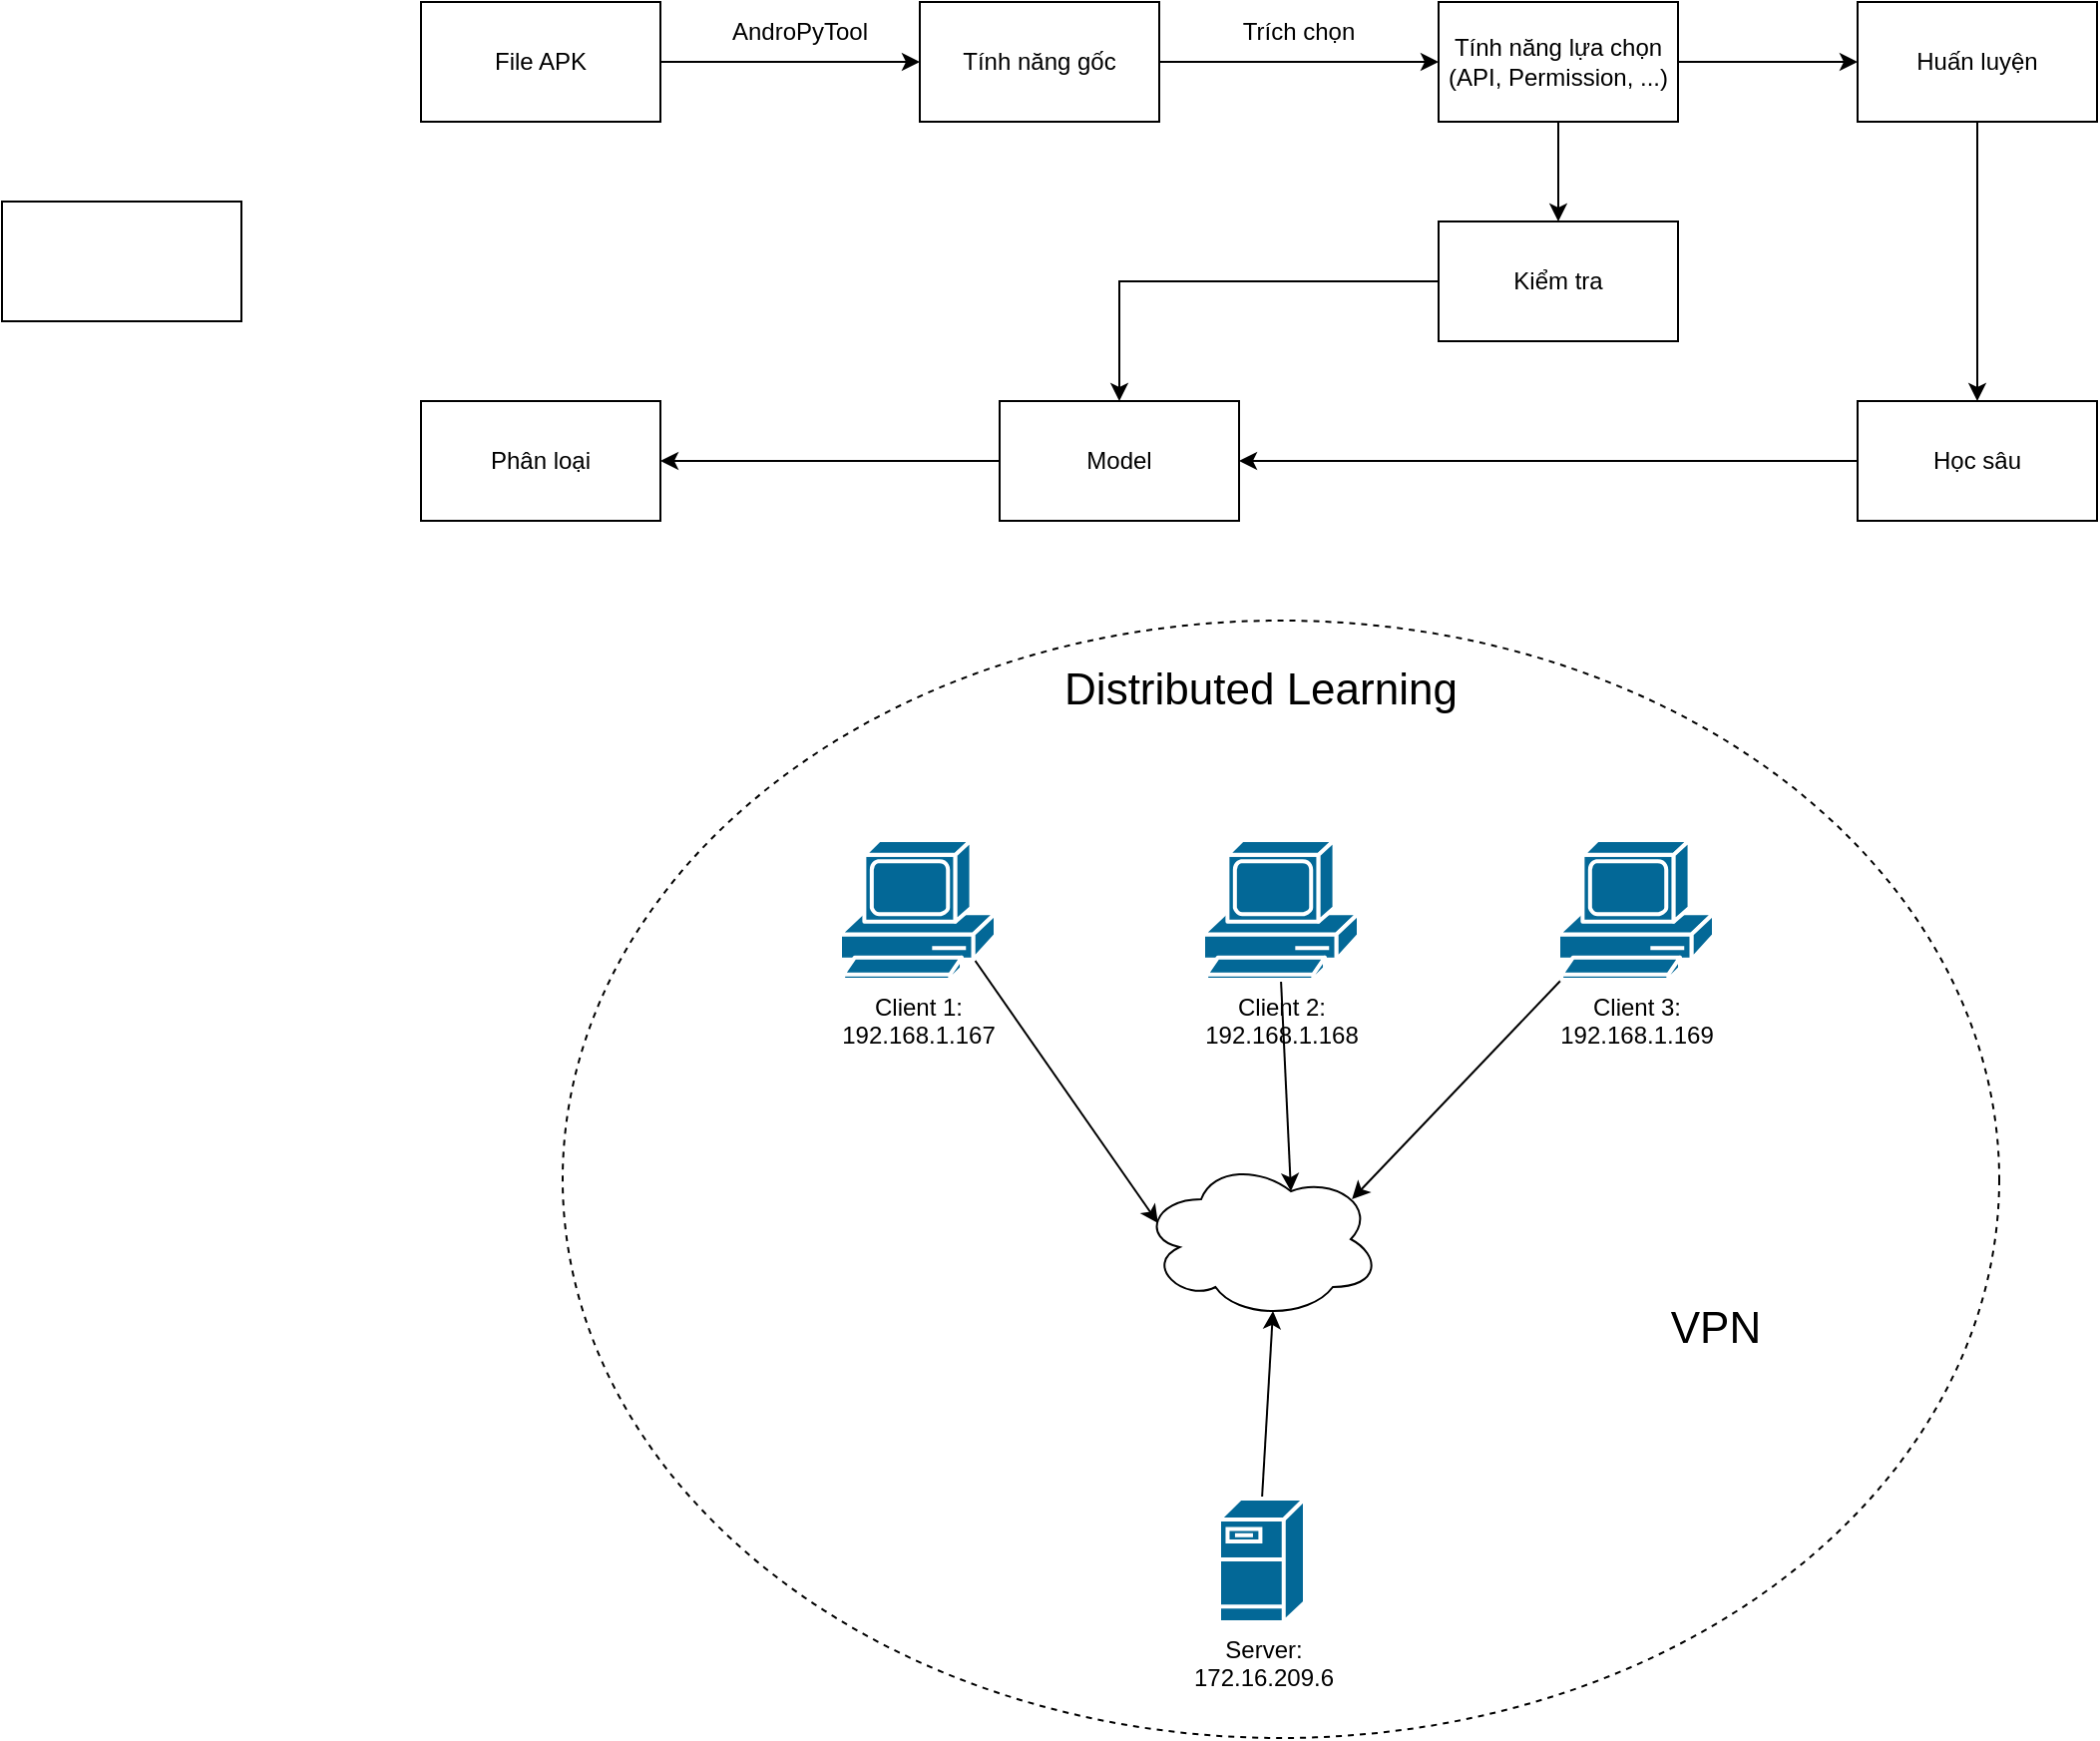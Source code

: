 <mxfile version="19.0.1" type="github">
  <diagram id="CchY4F5y-I6gC3KCYigE" name="Page-1">
    <mxGraphModel dx="2272" dy="772" grid="1" gridSize="10" guides="1" tooltips="1" connect="1" arrows="1" fold="1" page="1" pageScale="1" pageWidth="850" pageHeight="1100" math="0" shadow="0">
      <root>
        <mxCell id="0" />
        <mxCell id="1" parent="0" />
        <mxCell id="g6Zyt23YArlqI2WEJ_og-30" value="" style="ellipse;whiteSpace=wrap;html=1;dashed=1;" vertex="1" parent="1">
          <mxGeometry x="-19" y="530" width="720" height="560" as="geometry" />
        </mxCell>
        <mxCell id="g6Zyt23YArlqI2WEJ_og-10" style="edgeStyle=orthogonalEdgeStyle;rounded=0;orthogonalLoop=1;jettySize=auto;html=1;exitX=1;exitY=0.5;exitDx=0;exitDy=0;entryX=0;entryY=0.5;entryDx=0;entryDy=0;" edge="1" parent="1" source="g6Zyt23YArlqI2WEJ_og-1" target="g6Zyt23YArlqI2WEJ_og-2">
          <mxGeometry relative="1" as="geometry" />
        </mxCell>
        <mxCell id="g6Zyt23YArlqI2WEJ_og-1" value="File APK" style="rounded=0;whiteSpace=wrap;html=1;" vertex="1" parent="1">
          <mxGeometry x="-90" y="220" width="120" height="60" as="geometry" />
        </mxCell>
        <mxCell id="g6Zyt23YArlqI2WEJ_og-11" style="edgeStyle=orthogonalEdgeStyle;rounded=0;orthogonalLoop=1;jettySize=auto;html=1;exitX=1;exitY=0.5;exitDx=0;exitDy=0;entryX=0;entryY=0.5;entryDx=0;entryDy=0;" edge="1" parent="1" source="g6Zyt23YArlqI2WEJ_og-2" target="g6Zyt23YArlqI2WEJ_og-3">
          <mxGeometry relative="1" as="geometry" />
        </mxCell>
        <mxCell id="g6Zyt23YArlqI2WEJ_og-2" value="Tính năng gốc" style="rounded=0;whiteSpace=wrap;html=1;" vertex="1" parent="1">
          <mxGeometry x="160" y="220" width="120" height="60" as="geometry" />
        </mxCell>
        <mxCell id="g6Zyt23YArlqI2WEJ_og-12" style="edgeStyle=orthogonalEdgeStyle;rounded=0;orthogonalLoop=1;jettySize=auto;html=1;exitX=1;exitY=0.5;exitDx=0;exitDy=0;entryX=0;entryY=0.5;entryDx=0;entryDy=0;" edge="1" parent="1" source="g6Zyt23YArlqI2WEJ_og-3" target="g6Zyt23YArlqI2WEJ_og-4">
          <mxGeometry relative="1" as="geometry" />
        </mxCell>
        <mxCell id="g6Zyt23YArlqI2WEJ_og-13" style="edgeStyle=orthogonalEdgeStyle;rounded=0;orthogonalLoop=1;jettySize=auto;html=1;exitX=0.5;exitY=1;exitDx=0;exitDy=0;entryX=0.5;entryY=0;entryDx=0;entryDy=0;" edge="1" parent="1" source="g6Zyt23YArlqI2WEJ_og-3" target="g6Zyt23YArlqI2WEJ_og-5">
          <mxGeometry relative="1" as="geometry" />
        </mxCell>
        <mxCell id="g6Zyt23YArlqI2WEJ_og-3" value="Tính năng lựa chọn (API, Permission, ...)" style="rounded=0;whiteSpace=wrap;html=1;" vertex="1" parent="1">
          <mxGeometry x="420" y="220" width="120" height="60" as="geometry" />
        </mxCell>
        <mxCell id="g6Zyt23YArlqI2WEJ_og-14" style="edgeStyle=orthogonalEdgeStyle;rounded=0;orthogonalLoop=1;jettySize=auto;html=1;exitX=0.5;exitY=1;exitDx=0;exitDy=0;entryX=0.5;entryY=0;entryDx=0;entryDy=0;" edge="1" parent="1" source="g6Zyt23YArlqI2WEJ_og-4" target="g6Zyt23YArlqI2WEJ_og-6">
          <mxGeometry relative="1" as="geometry" />
        </mxCell>
        <mxCell id="g6Zyt23YArlqI2WEJ_og-4" value="Huấn luyện" style="rounded=0;whiteSpace=wrap;html=1;" vertex="1" parent="1">
          <mxGeometry x="630" y="220" width="120" height="60" as="geometry" />
        </mxCell>
        <mxCell id="g6Zyt23YArlqI2WEJ_og-17" style="edgeStyle=orthogonalEdgeStyle;rounded=0;orthogonalLoop=1;jettySize=auto;html=1;exitX=0;exitY=0.5;exitDx=0;exitDy=0;entryX=0.5;entryY=0;entryDx=0;entryDy=0;" edge="1" parent="1" source="g6Zyt23YArlqI2WEJ_og-5" target="g6Zyt23YArlqI2WEJ_og-7">
          <mxGeometry relative="1" as="geometry" />
        </mxCell>
        <mxCell id="g6Zyt23YArlqI2WEJ_og-5" value="Kiểm tra" style="rounded=0;whiteSpace=wrap;html=1;" vertex="1" parent="1">
          <mxGeometry x="420" y="330" width="120" height="60" as="geometry" />
        </mxCell>
        <mxCell id="g6Zyt23YArlqI2WEJ_og-15" style="edgeStyle=orthogonalEdgeStyle;rounded=0;orthogonalLoop=1;jettySize=auto;html=1;exitX=0;exitY=0.5;exitDx=0;exitDy=0;entryX=1;entryY=0.5;entryDx=0;entryDy=0;" edge="1" parent="1" source="g6Zyt23YArlqI2WEJ_og-6" target="g6Zyt23YArlqI2WEJ_og-7">
          <mxGeometry relative="1" as="geometry" />
        </mxCell>
        <mxCell id="g6Zyt23YArlqI2WEJ_og-6" value="Học sâu" style="rounded=0;whiteSpace=wrap;html=1;" vertex="1" parent="1">
          <mxGeometry x="630" y="420" width="120" height="60" as="geometry" />
        </mxCell>
        <mxCell id="g6Zyt23YArlqI2WEJ_og-16" style="edgeStyle=orthogonalEdgeStyle;rounded=0;orthogonalLoop=1;jettySize=auto;html=1;exitX=0;exitY=0.5;exitDx=0;exitDy=0;entryX=1;entryY=0.5;entryDx=0;entryDy=0;" edge="1" parent="1" source="g6Zyt23YArlqI2WEJ_og-7" target="g6Zyt23YArlqI2WEJ_og-8">
          <mxGeometry relative="1" as="geometry" />
        </mxCell>
        <mxCell id="g6Zyt23YArlqI2WEJ_og-7" value="Model" style="rounded=0;whiteSpace=wrap;html=1;" vertex="1" parent="1">
          <mxGeometry x="200" y="420" width="120" height="60" as="geometry" />
        </mxCell>
        <mxCell id="g6Zyt23YArlqI2WEJ_og-8" value="Phân loại" style="rounded=0;whiteSpace=wrap;html=1;" vertex="1" parent="1">
          <mxGeometry x="-90" y="420" width="120" height="60" as="geometry" />
        </mxCell>
        <mxCell id="g6Zyt23YArlqI2WEJ_og-9" value="" style="rounded=0;whiteSpace=wrap;html=1;" vertex="1" parent="1">
          <mxGeometry x="-300" y="320" width="120" height="60" as="geometry" />
        </mxCell>
        <mxCell id="g6Zyt23YArlqI2WEJ_og-18" value="AndroPyTool" style="text;html=1;strokeColor=none;fillColor=none;align=center;verticalAlign=middle;whiteSpace=wrap;rounded=0;" vertex="1" parent="1">
          <mxGeometry x="70" y="220" width="60" height="30" as="geometry" />
        </mxCell>
        <mxCell id="g6Zyt23YArlqI2WEJ_og-19" value="Trích chọn" style="text;html=1;strokeColor=none;fillColor=none;align=center;verticalAlign=middle;whiteSpace=wrap;rounded=0;" vertex="1" parent="1">
          <mxGeometry x="320" y="220" width="60" height="30" as="geometry" />
        </mxCell>
        <mxCell id="g6Zyt23YArlqI2WEJ_og-29" style="edgeStyle=none;rounded=0;orthogonalLoop=1;jettySize=auto;html=1;exitX=0.5;exitY=0;exitDx=0;exitDy=0;exitPerimeter=0;entryX=0.55;entryY=0.95;entryDx=0;entryDy=0;entryPerimeter=0;" edge="1" parent="1" source="g6Zyt23YArlqI2WEJ_og-20" target="g6Zyt23YArlqI2WEJ_og-21">
          <mxGeometry relative="1" as="geometry" />
        </mxCell>
        <mxCell id="g6Zyt23YArlqI2WEJ_og-20" value="Server:&lt;br&gt;172.16.209.6" style="shape=mxgraph.cisco.servers.fileserver;sketch=0;html=1;pointerEvents=1;dashed=0;fillColor=#036897;strokeColor=#ffffff;strokeWidth=2;verticalLabelPosition=bottom;verticalAlign=top;align=center;outlineConnect=0;" vertex="1" parent="1">
          <mxGeometry x="310" y="970" width="43" height="62" as="geometry" />
        </mxCell>
        <mxCell id="g6Zyt23YArlqI2WEJ_og-21" value="" style="ellipse;shape=cloud;whiteSpace=wrap;html=1;" vertex="1" parent="1">
          <mxGeometry x="271" y="800" width="120" height="80" as="geometry" />
        </mxCell>
        <mxCell id="g6Zyt23YArlqI2WEJ_og-26" style="rounded=0;orthogonalLoop=1;jettySize=auto;html=1;exitX=0.86;exitY=0.85;exitDx=0;exitDy=0;exitPerimeter=0;entryX=0.07;entryY=0.4;entryDx=0;entryDy=0;entryPerimeter=0;" edge="1" parent="1" source="g6Zyt23YArlqI2WEJ_og-22" target="g6Zyt23YArlqI2WEJ_og-21">
          <mxGeometry relative="1" as="geometry" />
        </mxCell>
        <mxCell id="g6Zyt23YArlqI2WEJ_og-22" value="Client 1:&lt;br&gt;192.168.1.167" style="shape=mxgraph.cisco.computers_and_peripherals.pc;html=1;pointerEvents=1;dashed=0;fillColor=#036897;strokeColor=#ffffff;strokeWidth=2;verticalLabelPosition=bottom;verticalAlign=top;align=center;outlineConnect=0;" vertex="1" parent="1">
          <mxGeometry x="120" y="640" width="78" height="70" as="geometry" />
        </mxCell>
        <mxCell id="g6Zyt23YArlqI2WEJ_og-27" style="rounded=0;orthogonalLoop=1;jettySize=auto;html=1;exitX=0.5;exitY=1;exitDx=0;exitDy=0;exitPerimeter=0;entryX=0.625;entryY=0.2;entryDx=0;entryDy=0;entryPerimeter=0;" edge="1" parent="1" source="g6Zyt23YArlqI2WEJ_og-24" target="g6Zyt23YArlqI2WEJ_og-21">
          <mxGeometry relative="1" as="geometry" />
        </mxCell>
        <mxCell id="g6Zyt23YArlqI2WEJ_og-24" value="Client 2:&lt;br&gt;192.168.1.168" style="shape=mxgraph.cisco.computers_and_peripherals.pc;html=1;pointerEvents=1;dashed=0;fillColor=#036897;strokeColor=#ffffff;strokeWidth=2;verticalLabelPosition=bottom;verticalAlign=top;align=center;outlineConnect=0;" vertex="1" parent="1">
          <mxGeometry x="302" y="640" width="78" height="70" as="geometry" />
        </mxCell>
        <mxCell id="g6Zyt23YArlqI2WEJ_og-28" style="rounded=0;orthogonalLoop=1;jettySize=auto;html=1;exitX=0.02;exitY=1;exitDx=0;exitDy=0;exitPerimeter=0;entryX=0.88;entryY=0.25;entryDx=0;entryDy=0;entryPerimeter=0;" edge="1" parent="1" source="g6Zyt23YArlqI2WEJ_og-25" target="g6Zyt23YArlqI2WEJ_og-21">
          <mxGeometry relative="1" as="geometry" />
        </mxCell>
        <mxCell id="g6Zyt23YArlqI2WEJ_og-25" value="Client 3:&lt;br&gt;192.168.1.169" style="shape=mxgraph.cisco.computers_and_peripherals.pc;html=1;pointerEvents=1;dashed=0;fillColor=#036897;strokeColor=#ffffff;strokeWidth=2;verticalLabelPosition=bottom;verticalAlign=top;align=center;outlineConnect=0;" vertex="1" parent="1">
          <mxGeometry x="480" y="640" width="78" height="70" as="geometry" />
        </mxCell>
        <mxCell id="g6Zyt23YArlqI2WEJ_og-31" value="&lt;font style=&quot;font-size: 22px;&quot;&gt;VPN&lt;/font&gt;" style="text;html=1;strokeColor=none;fillColor=none;align=center;verticalAlign=middle;whiteSpace=wrap;rounded=0;" vertex="1" parent="1">
          <mxGeometry x="498" y="850" width="122" height="70" as="geometry" />
        </mxCell>
        <mxCell id="g6Zyt23YArlqI2WEJ_og-32" value="Distributed Learning" style="text;html=1;strokeColor=none;fillColor=none;align=center;verticalAlign=middle;whiteSpace=wrap;rounded=0;fontSize=22;" vertex="1" parent="1">
          <mxGeometry x="200" y="550" width="262" height="30" as="geometry" />
        </mxCell>
      </root>
    </mxGraphModel>
  </diagram>
</mxfile>
